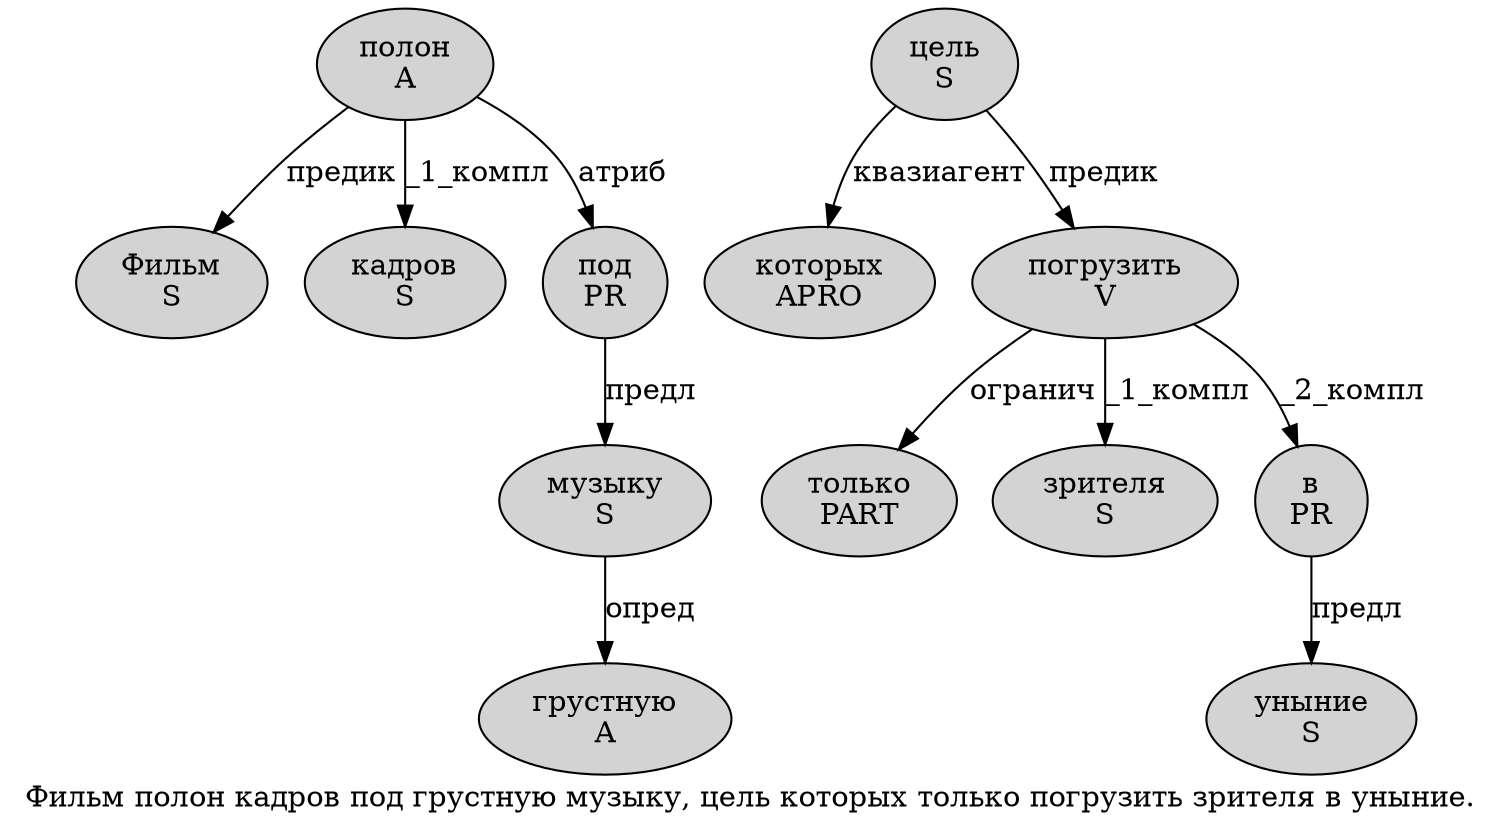digraph SENTENCE_2456 {
	graph [label="Фильм полон кадров под грустную музыку, цель которых только погрузить зрителя в уныние."]
	node [style=filled]
		0 [label="Фильм
S" color="" fillcolor=lightgray penwidth=1 shape=ellipse]
		1 [label="полон
A" color="" fillcolor=lightgray penwidth=1 shape=ellipse]
		2 [label="кадров
S" color="" fillcolor=lightgray penwidth=1 shape=ellipse]
		3 [label="под
PR" color="" fillcolor=lightgray penwidth=1 shape=ellipse]
		4 [label="грустную
A" color="" fillcolor=lightgray penwidth=1 shape=ellipse]
		5 [label="музыку
S" color="" fillcolor=lightgray penwidth=1 shape=ellipse]
		7 [label="цель
S" color="" fillcolor=lightgray penwidth=1 shape=ellipse]
		8 [label="которых
APRO" color="" fillcolor=lightgray penwidth=1 shape=ellipse]
		9 [label="только
PART" color="" fillcolor=lightgray penwidth=1 shape=ellipse]
		10 [label="погрузить
V" color="" fillcolor=lightgray penwidth=1 shape=ellipse]
		11 [label="зрителя
S" color="" fillcolor=lightgray penwidth=1 shape=ellipse]
		12 [label="в
PR" color="" fillcolor=lightgray penwidth=1 shape=ellipse]
		13 [label="уныние
S" color="" fillcolor=lightgray penwidth=1 shape=ellipse]
			7 -> 8 [label="квазиагент"]
			7 -> 10 [label="предик"]
			3 -> 5 [label="предл"]
			10 -> 9 [label="огранич"]
			10 -> 11 [label="_1_компл"]
			10 -> 12 [label="_2_компл"]
			5 -> 4 [label="опред"]
			12 -> 13 [label="предл"]
			1 -> 0 [label="предик"]
			1 -> 2 [label="_1_компл"]
			1 -> 3 [label="атриб"]
}